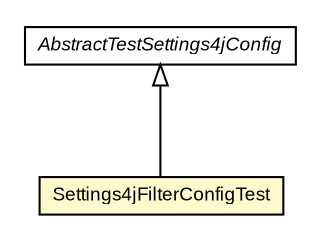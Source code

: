 #!/usr/local/bin/dot
#
# Class diagram 
# Generated by UMLGraph version R5_6 (http://www.umlgraph.org/)
#

digraph G {
	edge [fontname="arial",fontsize=10,labelfontname="arial",labelfontsize=10];
	node [fontname="arial",fontsize=10,shape=plaintext];
	nodesep=0.25;
	ranksep=0.5;
	// org.settings4j.config.Settings4jFilterConfigTest
	c921 [label=<<table title="org.settings4j.config.Settings4jFilterConfigTest" border="0" cellborder="1" cellspacing="0" cellpadding="2" port="p" bgcolor="lemonChiffon" href="./Settings4jFilterConfigTest.html">
		<tr><td><table border="0" cellspacing="0" cellpadding="1">
<tr><td align="center" balign="center"> Settings4jFilterConfigTest </td></tr>
		</table></td></tr>
		</table>>, URL="./Settings4jFilterConfigTest.html", fontname="arial", fontcolor="black", fontsize=9.0];
	// org.settings4j.config.AbstractTestSettings4jConfig
	c924 [label=<<table title="org.settings4j.config.AbstractTestSettings4jConfig" border="0" cellborder="1" cellspacing="0" cellpadding="2" port="p" href="./AbstractTestSettings4jConfig.html">
		<tr><td><table border="0" cellspacing="0" cellpadding="1">
<tr><td align="center" balign="center"><font face="arial italic"> AbstractTestSettings4jConfig </font></td></tr>
		</table></td></tr>
		</table>>, URL="./AbstractTestSettings4jConfig.html", fontname="arial", fontcolor="black", fontsize=9.0];
	//org.settings4j.config.Settings4jFilterConfigTest extends org.settings4j.config.AbstractTestSettings4jConfig
	c924:p -> c921:p [dir=back,arrowtail=empty];
}

